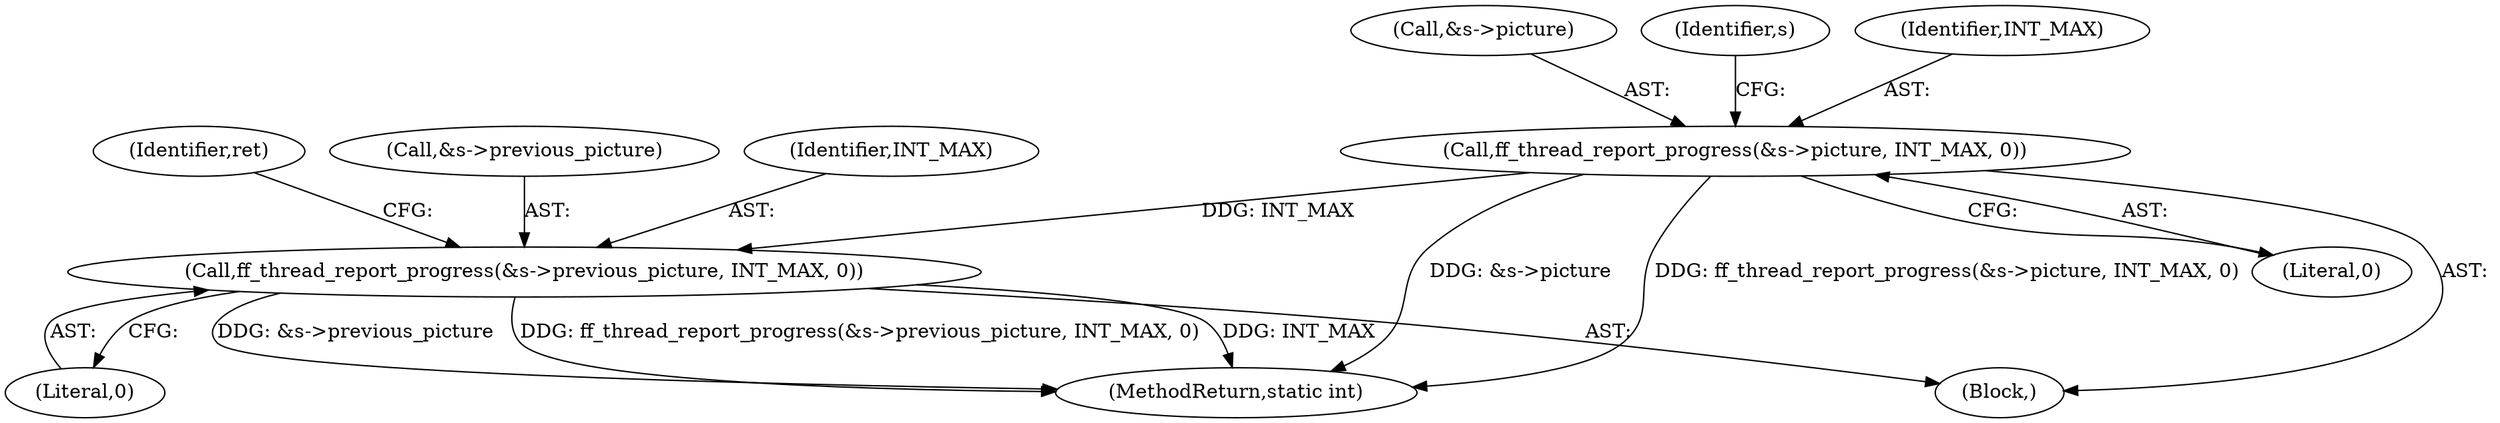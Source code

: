 digraph "0_FFmpeg_e477f09d0b3619f3d29173b2cd593e17e2d1978e@API" {
"1000819" [label="(Call,ff_thread_report_progress(&s->previous_picture, INT_MAX, 0))"];
"1000812" [label="(Call,ff_thread_report_progress(&s->picture, INT_MAX, 0))"];
"1000818" [label="(Literal,0)"];
"1000825" [label="(Literal,0)"];
"1000812" [label="(Call,ff_thread_report_progress(&s->picture, INT_MAX, 0))"];
"1000824" [label="(Identifier,INT_MAX)"];
"1000827" [label="(Identifier,ret)"];
"1000112" [label="(Block,)"];
"1000828" [label="(MethodReturn,static int)"];
"1000813" [label="(Call,&s->picture)"];
"1000819" [label="(Call,ff_thread_report_progress(&s->previous_picture, INT_MAX, 0))"];
"1000822" [label="(Identifier,s)"];
"1000820" [label="(Call,&s->previous_picture)"];
"1000817" [label="(Identifier,INT_MAX)"];
"1000819" -> "1000112"  [label="AST: "];
"1000819" -> "1000825"  [label="CFG: "];
"1000820" -> "1000819"  [label="AST: "];
"1000824" -> "1000819"  [label="AST: "];
"1000825" -> "1000819"  [label="AST: "];
"1000827" -> "1000819"  [label="CFG: "];
"1000819" -> "1000828"  [label="DDG: INT_MAX"];
"1000819" -> "1000828"  [label="DDG: &s->previous_picture"];
"1000819" -> "1000828"  [label="DDG: ff_thread_report_progress(&s->previous_picture, INT_MAX, 0)"];
"1000812" -> "1000819"  [label="DDG: INT_MAX"];
"1000812" -> "1000112"  [label="AST: "];
"1000812" -> "1000818"  [label="CFG: "];
"1000813" -> "1000812"  [label="AST: "];
"1000817" -> "1000812"  [label="AST: "];
"1000818" -> "1000812"  [label="AST: "];
"1000822" -> "1000812"  [label="CFG: "];
"1000812" -> "1000828"  [label="DDG: &s->picture"];
"1000812" -> "1000828"  [label="DDG: ff_thread_report_progress(&s->picture, INT_MAX, 0)"];
}
